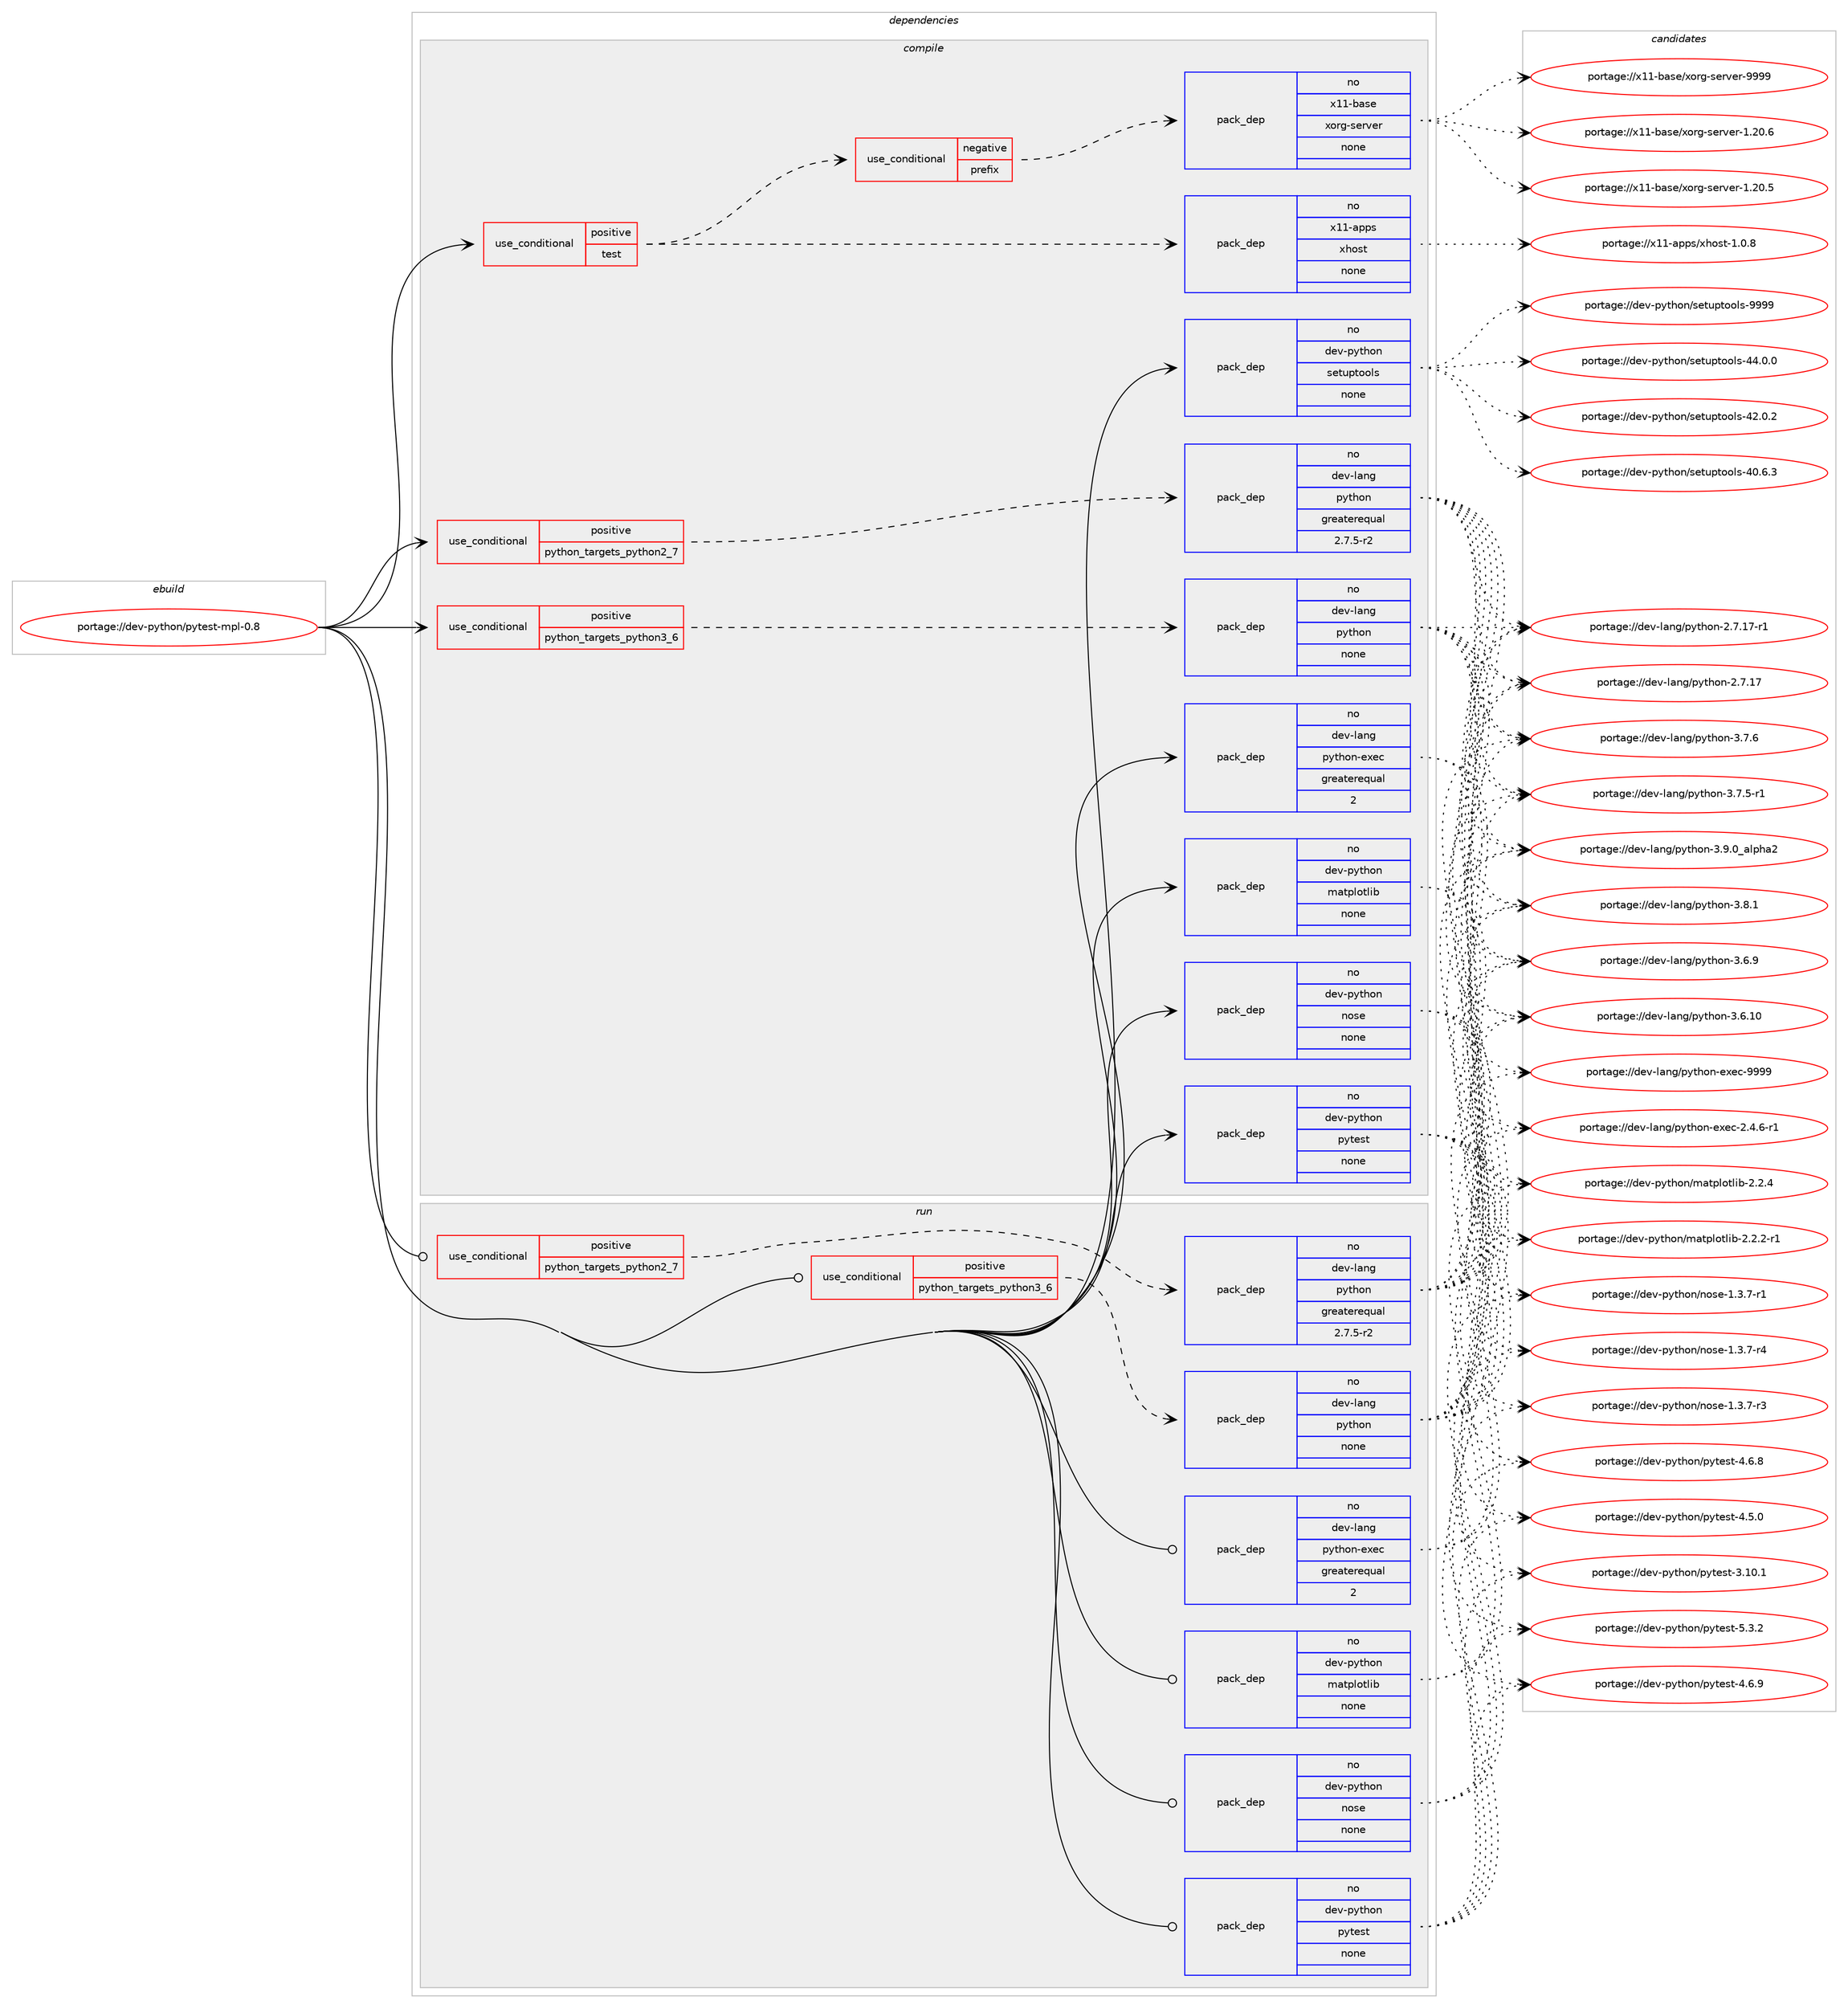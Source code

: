 digraph prolog {

# *************
# Graph options
# *************

newrank=true;
concentrate=true;
compound=true;
graph [rankdir=LR,fontname=Helvetica,fontsize=10,ranksep=1.5];#, ranksep=2.5, nodesep=0.2];
edge  [arrowhead=vee];
node  [fontname=Helvetica,fontsize=10];

# **********
# The ebuild
# **********

subgraph cluster_leftcol {
color=gray;
rank=same;
label=<<i>ebuild</i>>;
id [label="portage://dev-python/pytest-mpl-0.8", color=red, width=4, href="../dev-python/pytest-mpl-0.8.svg"];
}

# ****************
# The dependencies
# ****************

subgraph cluster_midcol {
color=gray;
label=<<i>dependencies</i>>;
subgraph cluster_compile {
fillcolor="#eeeeee";
style=filled;
label=<<i>compile</i>>;
subgraph cond108211 {
dependency433941 [label=<<TABLE BORDER="0" CELLBORDER="1" CELLSPACING="0" CELLPADDING="4"><TR><TD ROWSPAN="3" CELLPADDING="10">use_conditional</TD></TR><TR><TD>positive</TD></TR><TR><TD>python_targets_python2_7</TD></TR></TABLE>>, shape=none, color=red];
subgraph pack320809 {
dependency433942 [label=<<TABLE BORDER="0" CELLBORDER="1" CELLSPACING="0" CELLPADDING="4" WIDTH="220"><TR><TD ROWSPAN="6" CELLPADDING="30">pack_dep</TD></TR><TR><TD WIDTH="110">no</TD></TR><TR><TD>dev-lang</TD></TR><TR><TD>python</TD></TR><TR><TD>greaterequal</TD></TR><TR><TD>2.7.5-r2</TD></TR></TABLE>>, shape=none, color=blue];
}
dependency433941:e -> dependency433942:w [weight=20,style="dashed",arrowhead="vee"];
}
id:e -> dependency433941:w [weight=20,style="solid",arrowhead="vee"];
subgraph cond108212 {
dependency433943 [label=<<TABLE BORDER="0" CELLBORDER="1" CELLSPACING="0" CELLPADDING="4"><TR><TD ROWSPAN="3" CELLPADDING="10">use_conditional</TD></TR><TR><TD>positive</TD></TR><TR><TD>python_targets_python3_6</TD></TR></TABLE>>, shape=none, color=red];
subgraph pack320810 {
dependency433944 [label=<<TABLE BORDER="0" CELLBORDER="1" CELLSPACING="0" CELLPADDING="4" WIDTH="220"><TR><TD ROWSPAN="6" CELLPADDING="30">pack_dep</TD></TR><TR><TD WIDTH="110">no</TD></TR><TR><TD>dev-lang</TD></TR><TR><TD>python</TD></TR><TR><TD>none</TD></TR><TR><TD></TD></TR></TABLE>>, shape=none, color=blue];
}
dependency433943:e -> dependency433944:w [weight=20,style="dashed",arrowhead="vee"];
}
id:e -> dependency433943:w [weight=20,style="solid",arrowhead="vee"];
subgraph cond108213 {
dependency433945 [label=<<TABLE BORDER="0" CELLBORDER="1" CELLSPACING="0" CELLPADDING="4"><TR><TD ROWSPAN="3" CELLPADDING="10">use_conditional</TD></TR><TR><TD>positive</TD></TR><TR><TD>test</TD></TR></TABLE>>, shape=none, color=red];
subgraph cond108214 {
dependency433946 [label=<<TABLE BORDER="0" CELLBORDER="1" CELLSPACING="0" CELLPADDING="4"><TR><TD ROWSPAN="3" CELLPADDING="10">use_conditional</TD></TR><TR><TD>negative</TD></TR><TR><TD>prefix</TD></TR></TABLE>>, shape=none, color=red];
subgraph pack320811 {
dependency433947 [label=<<TABLE BORDER="0" CELLBORDER="1" CELLSPACING="0" CELLPADDING="4" WIDTH="220"><TR><TD ROWSPAN="6" CELLPADDING="30">pack_dep</TD></TR><TR><TD WIDTH="110">no</TD></TR><TR><TD>x11-base</TD></TR><TR><TD>xorg-server</TD></TR><TR><TD>none</TD></TR><TR><TD></TD></TR></TABLE>>, shape=none, color=blue];
}
dependency433946:e -> dependency433947:w [weight=20,style="dashed",arrowhead="vee"];
}
dependency433945:e -> dependency433946:w [weight=20,style="dashed",arrowhead="vee"];
subgraph pack320812 {
dependency433948 [label=<<TABLE BORDER="0" CELLBORDER="1" CELLSPACING="0" CELLPADDING="4" WIDTH="220"><TR><TD ROWSPAN="6" CELLPADDING="30">pack_dep</TD></TR><TR><TD WIDTH="110">no</TD></TR><TR><TD>x11-apps</TD></TR><TR><TD>xhost</TD></TR><TR><TD>none</TD></TR><TR><TD></TD></TR></TABLE>>, shape=none, color=blue];
}
dependency433945:e -> dependency433948:w [weight=20,style="dashed",arrowhead="vee"];
}
id:e -> dependency433945:w [weight=20,style="solid",arrowhead="vee"];
subgraph pack320813 {
dependency433949 [label=<<TABLE BORDER="0" CELLBORDER="1" CELLSPACING="0" CELLPADDING="4" WIDTH="220"><TR><TD ROWSPAN="6" CELLPADDING="30">pack_dep</TD></TR><TR><TD WIDTH="110">no</TD></TR><TR><TD>dev-lang</TD></TR><TR><TD>python-exec</TD></TR><TR><TD>greaterequal</TD></TR><TR><TD>2</TD></TR></TABLE>>, shape=none, color=blue];
}
id:e -> dependency433949:w [weight=20,style="solid",arrowhead="vee"];
subgraph pack320814 {
dependency433950 [label=<<TABLE BORDER="0" CELLBORDER="1" CELLSPACING="0" CELLPADDING="4" WIDTH="220"><TR><TD ROWSPAN="6" CELLPADDING="30">pack_dep</TD></TR><TR><TD WIDTH="110">no</TD></TR><TR><TD>dev-python</TD></TR><TR><TD>matplotlib</TD></TR><TR><TD>none</TD></TR><TR><TD></TD></TR></TABLE>>, shape=none, color=blue];
}
id:e -> dependency433950:w [weight=20,style="solid",arrowhead="vee"];
subgraph pack320815 {
dependency433951 [label=<<TABLE BORDER="0" CELLBORDER="1" CELLSPACING="0" CELLPADDING="4" WIDTH="220"><TR><TD ROWSPAN="6" CELLPADDING="30">pack_dep</TD></TR><TR><TD WIDTH="110">no</TD></TR><TR><TD>dev-python</TD></TR><TR><TD>nose</TD></TR><TR><TD>none</TD></TR><TR><TD></TD></TR></TABLE>>, shape=none, color=blue];
}
id:e -> dependency433951:w [weight=20,style="solid",arrowhead="vee"];
subgraph pack320816 {
dependency433952 [label=<<TABLE BORDER="0" CELLBORDER="1" CELLSPACING="0" CELLPADDING="4" WIDTH="220"><TR><TD ROWSPAN="6" CELLPADDING="30">pack_dep</TD></TR><TR><TD WIDTH="110">no</TD></TR><TR><TD>dev-python</TD></TR><TR><TD>pytest</TD></TR><TR><TD>none</TD></TR><TR><TD></TD></TR></TABLE>>, shape=none, color=blue];
}
id:e -> dependency433952:w [weight=20,style="solid",arrowhead="vee"];
subgraph pack320817 {
dependency433953 [label=<<TABLE BORDER="0" CELLBORDER="1" CELLSPACING="0" CELLPADDING="4" WIDTH="220"><TR><TD ROWSPAN="6" CELLPADDING="30">pack_dep</TD></TR><TR><TD WIDTH="110">no</TD></TR><TR><TD>dev-python</TD></TR><TR><TD>setuptools</TD></TR><TR><TD>none</TD></TR><TR><TD></TD></TR></TABLE>>, shape=none, color=blue];
}
id:e -> dependency433953:w [weight=20,style="solid",arrowhead="vee"];
}
subgraph cluster_compileandrun {
fillcolor="#eeeeee";
style=filled;
label=<<i>compile and run</i>>;
}
subgraph cluster_run {
fillcolor="#eeeeee";
style=filled;
label=<<i>run</i>>;
subgraph cond108215 {
dependency433954 [label=<<TABLE BORDER="0" CELLBORDER="1" CELLSPACING="0" CELLPADDING="4"><TR><TD ROWSPAN="3" CELLPADDING="10">use_conditional</TD></TR><TR><TD>positive</TD></TR><TR><TD>python_targets_python2_7</TD></TR></TABLE>>, shape=none, color=red];
subgraph pack320818 {
dependency433955 [label=<<TABLE BORDER="0" CELLBORDER="1" CELLSPACING="0" CELLPADDING="4" WIDTH="220"><TR><TD ROWSPAN="6" CELLPADDING="30">pack_dep</TD></TR><TR><TD WIDTH="110">no</TD></TR><TR><TD>dev-lang</TD></TR><TR><TD>python</TD></TR><TR><TD>greaterequal</TD></TR><TR><TD>2.7.5-r2</TD></TR></TABLE>>, shape=none, color=blue];
}
dependency433954:e -> dependency433955:w [weight=20,style="dashed",arrowhead="vee"];
}
id:e -> dependency433954:w [weight=20,style="solid",arrowhead="odot"];
subgraph cond108216 {
dependency433956 [label=<<TABLE BORDER="0" CELLBORDER="1" CELLSPACING="0" CELLPADDING="4"><TR><TD ROWSPAN="3" CELLPADDING="10">use_conditional</TD></TR><TR><TD>positive</TD></TR><TR><TD>python_targets_python3_6</TD></TR></TABLE>>, shape=none, color=red];
subgraph pack320819 {
dependency433957 [label=<<TABLE BORDER="0" CELLBORDER="1" CELLSPACING="0" CELLPADDING="4" WIDTH="220"><TR><TD ROWSPAN="6" CELLPADDING="30">pack_dep</TD></TR><TR><TD WIDTH="110">no</TD></TR><TR><TD>dev-lang</TD></TR><TR><TD>python</TD></TR><TR><TD>none</TD></TR><TR><TD></TD></TR></TABLE>>, shape=none, color=blue];
}
dependency433956:e -> dependency433957:w [weight=20,style="dashed",arrowhead="vee"];
}
id:e -> dependency433956:w [weight=20,style="solid",arrowhead="odot"];
subgraph pack320820 {
dependency433958 [label=<<TABLE BORDER="0" CELLBORDER="1" CELLSPACING="0" CELLPADDING="4" WIDTH="220"><TR><TD ROWSPAN="6" CELLPADDING="30">pack_dep</TD></TR><TR><TD WIDTH="110">no</TD></TR><TR><TD>dev-lang</TD></TR><TR><TD>python-exec</TD></TR><TR><TD>greaterequal</TD></TR><TR><TD>2</TD></TR></TABLE>>, shape=none, color=blue];
}
id:e -> dependency433958:w [weight=20,style="solid",arrowhead="odot"];
subgraph pack320821 {
dependency433959 [label=<<TABLE BORDER="0" CELLBORDER="1" CELLSPACING="0" CELLPADDING="4" WIDTH="220"><TR><TD ROWSPAN="6" CELLPADDING="30">pack_dep</TD></TR><TR><TD WIDTH="110">no</TD></TR><TR><TD>dev-python</TD></TR><TR><TD>matplotlib</TD></TR><TR><TD>none</TD></TR><TR><TD></TD></TR></TABLE>>, shape=none, color=blue];
}
id:e -> dependency433959:w [weight=20,style="solid",arrowhead="odot"];
subgraph pack320822 {
dependency433960 [label=<<TABLE BORDER="0" CELLBORDER="1" CELLSPACING="0" CELLPADDING="4" WIDTH="220"><TR><TD ROWSPAN="6" CELLPADDING="30">pack_dep</TD></TR><TR><TD WIDTH="110">no</TD></TR><TR><TD>dev-python</TD></TR><TR><TD>nose</TD></TR><TR><TD>none</TD></TR><TR><TD></TD></TR></TABLE>>, shape=none, color=blue];
}
id:e -> dependency433960:w [weight=20,style="solid",arrowhead="odot"];
subgraph pack320823 {
dependency433961 [label=<<TABLE BORDER="0" CELLBORDER="1" CELLSPACING="0" CELLPADDING="4" WIDTH="220"><TR><TD ROWSPAN="6" CELLPADDING="30">pack_dep</TD></TR><TR><TD WIDTH="110">no</TD></TR><TR><TD>dev-python</TD></TR><TR><TD>pytest</TD></TR><TR><TD>none</TD></TR><TR><TD></TD></TR></TABLE>>, shape=none, color=blue];
}
id:e -> dependency433961:w [weight=20,style="solid",arrowhead="odot"];
}
}

# **************
# The candidates
# **************

subgraph cluster_choices {
rank=same;
color=gray;
label=<<i>candidates</i>>;

subgraph choice320809 {
color=black;
nodesep=1;
choice10010111845108971101034711212111610411111045514657464895971081121049750 [label="portage://dev-lang/python-3.9.0_alpha2", color=red, width=4,href="../dev-lang/python-3.9.0_alpha2.svg"];
choice100101118451089711010347112121116104111110455146564649 [label="portage://dev-lang/python-3.8.1", color=red, width=4,href="../dev-lang/python-3.8.1.svg"];
choice100101118451089711010347112121116104111110455146554654 [label="portage://dev-lang/python-3.7.6", color=red, width=4,href="../dev-lang/python-3.7.6.svg"];
choice1001011184510897110103471121211161041111104551465546534511449 [label="portage://dev-lang/python-3.7.5-r1", color=red, width=4,href="../dev-lang/python-3.7.5-r1.svg"];
choice100101118451089711010347112121116104111110455146544657 [label="portage://dev-lang/python-3.6.9", color=red, width=4,href="../dev-lang/python-3.6.9.svg"];
choice10010111845108971101034711212111610411111045514654464948 [label="portage://dev-lang/python-3.6.10", color=red, width=4,href="../dev-lang/python-3.6.10.svg"];
choice100101118451089711010347112121116104111110455046554649554511449 [label="portage://dev-lang/python-2.7.17-r1", color=red, width=4,href="../dev-lang/python-2.7.17-r1.svg"];
choice10010111845108971101034711212111610411111045504655464955 [label="portage://dev-lang/python-2.7.17", color=red, width=4,href="../dev-lang/python-2.7.17.svg"];
dependency433942:e -> choice10010111845108971101034711212111610411111045514657464895971081121049750:w [style=dotted,weight="100"];
dependency433942:e -> choice100101118451089711010347112121116104111110455146564649:w [style=dotted,weight="100"];
dependency433942:e -> choice100101118451089711010347112121116104111110455146554654:w [style=dotted,weight="100"];
dependency433942:e -> choice1001011184510897110103471121211161041111104551465546534511449:w [style=dotted,weight="100"];
dependency433942:e -> choice100101118451089711010347112121116104111110455146544657:w [style=dotted,weight="100"];
dependency433942:e -> choice10010111845108971101034711212111610411111045514654464948:w [style=dotted,weight="100"];
dependency433942:e -> choice100101118451089711010347112121116104111110455046554649554511449:w [style=dotted,weight="100"];
dependency433942:e -> choice10010111845108971101034711212111610411111045504655464955:w [style=dotted,weight="100"];
}
subgraph choice320810 {
color=black;
nodesep=1;
choice10010111845108971101034711212111610411111045514657464895971081121049750 [label="portage://dev-lang/python-3.9.0_alpha2", color=red, width=4,href="../dev-lang/python-3.9.0_alpha2.svg"];
choice100101118451089711010347112121116104111110455146564649 [label="portage://dev-lang/python-3.8.1", color=red, width=4,href="../dev-lang/python-3.8.1.svg"];
choice100101118451089711010347112121116104111110455146554654 [label="portage://dev-lang/python-3.7.6", color=red, width=4,href="../dev-lang/python-3.7.6.svg"];
choice1001011184510897110103471121211161041111104551465546534511449 [label="portage://dev-lang/python-3.7.5-r1", color=red, width=4,href="../dev-lang/python-3.7.5-r1.svg"];
choice100101118451089711010347112121116104111110455146544657 [label="portage://dev-lang/python-3.6.9", color=red, width=4,href="../dev-lang/python-3.6.9.svg"];
choice10010111845108971101034711212111610411111045514654464948 [label="portage://dev-lang/python-3.6.10", color=red, width=4,href="../dev-lang/python-3.6.10.svg"];
choice100101118451089711010347112121116104111110455046554649554511449 [label="portage://dev-lang/python-2.7.17-r1", color=red, width=4,href="../dev-lang/python-2.7.17-r1.svg"];
choice10010111845108971101034711212111610411111045504655464955 [label="portage://dev-lang/python-2.7.17", color=red, width=4,href="../dev-lang/python-2.7.17.svg"];
dependency433944:e -> choice10010111845108971101034711212111610411111045514657464895971081121049750:w [style=dotted,weight="100"];
dependency433944:e -> choice100101118451089711010347112121116104111110455146564649:w [style=dotted,weight="100"];
dependency433944:e -> choice100101118451089711010347112121116104111110455146554654:w [style=dotted,weight="100"];
dependency433944:e -> choice1001011184510897110103471121211161041111104551465546534511449:w [style=dotted,weight="100"];
dependency433944:e -> choice100101118451089711010347112121116104111110455146544657:w [style=dotted,weight="100"];
dependency433944:e -> choice10010111845108971101034711212111610411111045514654464948:w [style=dotted,weight="100"];
dependency433944:e -> choice100101118451089711010347112121116104111110455046554649554511449:w [style=dotted,weight="100"];
dependency433944:e -> choice10010111845108971101034711212111610411111045504655464955:w [style=dotted,weight="100"];
}
subgraph choice320811 {
color=black;
nodesep=1;
choice120494945989711510147120111114103451151011141181011144557575757 [label="portage://x11-base/xorg-server-9999", color=red, width=4,href="../x11-base/xorg-server-9999.svg"];
choice1204949459897115101471201111141034511510111411810111445494650484654 [label="portage://x11-base/xorg-server-1.20.6", color=red, width=4,href="../x11-base/xorg-server-1.20.6.svg"];
choice1204949459897115101471201111141034511510111411810111445494650484653 [label="portage://x11-base/xorg-server-1.20.5", color=red, width=4,href="../x11-base/xorg-server-1.20.5.svg"];
dependency433947:e -> choice120494945989711510147120111114103451151011141181011144557575757:w [style=dotted,weight="100"];
dependency433947:e -> choice1204949459897115101471201111141034511510111411810111445494650484654:w [style=dotted,weight="100"];
dependency433947:e -> choice1204949459897115101471201111141034511510111411810111445494650484653:w [style=dotted,weight="100"];
}
subgraph choice320812 {
color=black;
nodesep=1;
choice1204949459711211211547120104111115116454946484656 [label="portage://x11-apps/xhost-1.0.8", color=red, width=4,href="../x11-apps/xhost-1.0.8.svg"];
dependency433948:e -> choice1204949459711211211547120104111115116454946484656:w [style=dotted,weight="100"];
}
subgraph choice320813 {
color=black;
nodesep=1;
choice10010111845108971101034711212111610411111045101120101994557575757 [label="portage://dev-lang/python-exec-9999", color=red, width=4,href="../dev-lang/python-exec-9999.svg"];
choice10010111845108971101034711212111610411111045101120101994550465246544511449 [label="portage://dev-lang/python-exec-2.4.6-r1", color=red, width=4,href="../dev-lang/python-exec-2.4.6-r1.svg"];
dependency433949:e -> choice10010111845108971101034711212111610411111045101120101994557575757:w [style=dotted,weight="100"];
dependency433949:e -> choice10010111845108971101034711212111610411111045101120101994550465246544511449:w [style=dotted,weight="100"];
}
subgraph choice320814 {
color=black;
nodesep=1;
choice10010111845112121116104111110471099711611210811111610810598455046504652 [label="portage://dev-python/matplotlib-2.2.4", color=red, width=4,href="../dev-python/matplotlib-2.2.4.svg"];
choice100101118451121211161041111104710997116112108111116108105984550465046504511449 [label="portage://dev-python/matplotlib-2.2.2-r1", color=red, width=4,href="../dev-python/matplotlib-2.2.2-r1.svg"];
dependency433950:e -> choice10010111845112121116104111110471099711611210811111610810598455046504652:w [style=dotted,weight="100"];
dependency433950:e -> choice100101118451121211161041111104710997116112108111116108105984550465046504511449:w [style=dotted,weight="100"];
}
subgraph choice320815 {
color=black;
nodesep=1;
choice10010111845112121116104111110471101111151014549465146554511452 [label="portage://dev-python/nose-1.3.7-r4", color=red, width=4,href="../dev-python/nose-1.3.7-r4.svg"];
choice10010111845112121116104111110471101111151014549465146554511451 [label="portage://dev-python/nose-1.3.7-r3", color=red, width=4,href="../dev-python/nose-1.3.7-r3.svg"];
choice10010111845112121116104111110471101111151014549465146554511449 [label="portage://dev-python/nose-1.3.7-r1", color=red, width=4,href="../dev-python/nose-1.3.7-r1.svg"];
dependency433951:e -> choice10010111845112121116104111110471101111151014549465146554511452:w [style=dotted,weight="100"];
dependency433951:e -> choice10010111845112121116104111110471101111151014549465146554511451:w [style=dotted,weight="100"];
dependency433951:e -> choice10010111845112121116104111110471101111151014549465146554511449:w [style=dotted,weight="100"];
}
subgraph choice320816 {
color=black;
nodesep=1;
choice1001011184511212111610411111047112121116101115116455346514650 [label="portage://dev-python/pytest-5.3.2", color=red, width=4,href="../dev-python/pytest-5.3.2.svg"];
choice1001011184511212111610411111047112121116101115116455246544657 [label="portage://dev-python/pytest-4.6.9", color=red, width=4,href="../dev-python/pytest-4.6.9.svg"];
choice1001011184511212111610411111047112121116101115116455246544656 [label="portage://dev-python/pytest-4.6.8", color=red, width=4,href="../dev-python/pytest-4.6.8.svg"];
choice1001011184511212111610411111047112121116101115116455246534648 [label="portage://dev-python/pytest-4.5.0", color=red, width=4,href="../dev-python/pytest-4.5.0.svg"];
choice100101118451121211161041111104711212111610111511645514649484649 [label="portage://dev-python/pytest-3.10.1", color=red, width=4,href="../dev-python/pytest-3.10.1.svg"];
dependency433952:e -> choice1001011184511212111610411111047112121116101115116455346514650:w [style=dotted,weight="100"];
dependency433952:e -> choice1001011184511212111610411111047112121116101115116455246544657:w [style=dotted,weight="100"];
dependency433952:e -> choice1001011184511212111610411111047112121116101115116455246544656:w [style=dotted,weight="100"];
dependency433952:e -> choice1001011184511212111610411111047112121116101115116455246534648:w [style=dotted,weight="100"];
dependency433952:e -> choice100101118451121211161041111104711212111610111511645514649484649:w [style=dotted,weight="100"];
}
subgraph choice320817 {
color=black;
nodesep=1;
choice10010111845112121116104111110471151011161171121161111111081154557575757 [label="portage://dev-python/setuptools-9999", color=red, width=4,href="../dev-python/setuptools-9999.svg"];
choice100101118451121211161041111104711510111611711211611111110811545525246484648 [label="portage://dev-python/setuptools-44.0.0", color=red, width=4,href="../dev-python/setuptools-44.0.0.svg"];
choice100101118451121211161041111104711510111611711211611111110811545525046484650 [label="portage://dev-python/setuptools-42.0.2", color=red, width=4,href="../dev-python/setuptools-42.0.2.svg"];
choice100101118451121211161041111104711510111611711211611111110811545524846544651 [label="portage://dev-python/setuptools-40.6.3", color=red, width=4,href="../dev-python/setuptools-40.6.3.svg"];
dependency433953:e -> choice10010111845112121116104111110471151011161171121161111111081154557575757:w [style=dotted,weight="100"];
dependency433953:e -> choice100101118451121211161041111104711510111611711211611111110811545525246484648:w [style=dotted,weight="100"];
dependency433953:e -> choice100101118451121211161041111104711510111611711211611111110811545525046484650:w [style=dotted,weight="100"];
dependency433953:e -> choice100101118451121211161041111104711510111611711211611111110811545524846544651:w [style=dotted,weight="100"];
}
subgraph choice320818 {
color=black;
nodesep=1;
choice10010111845108971101034711212111610411111045514657464895971081121049750 [label="portage://dev-lang/python-3.9.0_alpha2", color=red, width=4,href="../dev-lang/python-3.9.0_alpha2.svg"];
choice100101118451089711010347112121116104111110455146564649 [label="portage://dev-lang/python-3.8.1", color=red, width=4,href="../dev-lang/python-3.8.1.svg"];
choice100101118451089711010347112121116104111110455146554654 [label="portage://dev-lang/python-3.7.6", color=red, width=4,href="../dev-lang/python-3.7.6.svg"];
choice1001011184510897110103471121211161041111104551465546534511449 [label="portage://dev-lang/python-3.7.5-r1", color=red, width=4,href="../dev-lang/python-3.7.5-r1.svg"];
choice100101118451089711010347112121116104111110455146544657 [label="portage://dev-lang/python-3.6.9", color=red, width=4,href="../dev-lang/python-3.6.9.svg"];
choice10010111845108971101034711212111610411111045514654464948 [label="portage://dev-lang/python-3.6.10", color=red, width=4,href="../dev-lang/python-3.6.10.svg"];
choice100101118451089711010347112121116104111110455046554649554511449 [label="portage://dev-lang/python-2.7.17-r1", color=red, width=4,href="../dev-lang/python-2.7.17-r1.svg"];
choice10010111845108971101034711212111610411111045504655464955 [label="portage://dev-lang/python-2.7.17", color=red, width=4,href="../dev-lang/python-2.7.17.svg"];
dependency433955:e -> choice10010111845108971101034711212111610411111045514657464895971081121049750:w [style=dotted,weight="100"];
dependency433955:e -> choice100101118451089711010347112121116104111110455146564649:w [style=dotted,weight="100"];
dependency433955:e -> choice100101118451089711010347112121116104111110455146554654:w [style=dotted,weight="100"];
dependency433955:e -> choice1001011184510897110103471121211161041111104551465546534511449:w [style=dotted,weight="100"];
dependency433955:e -> choice100101118451089711010347112121116104111110455146544657:w [style=dotted,weight="100"];
dependency433955:e -> choice10010111845108971101034711212111610411111045514654464948:w [style=dotted,weight="100"];
dependency433955:e -> choice100101118451089711010347112121116104111110455046554649554511449:w [style=dotted,weight="100"];
dependency433955:e -> choice10010111845108971101034711212111610411111045504655464955:w [style=dotted,weight="100"];
}
subgraph choice320819 {
color=black;
nodesep=1;
choice10010111845108971101034711212111610411111045514657464895971081121049750 [label="portage://dev-lang/python-3.9.0_alpha2", color=red, width=4,href="../dev-lang/python-3.9.0_alpha2.svg"];
choice100101118451089711010347112121116104111110455146564649 [label="portage://dev-lang/python-3.8.1", color=red, width=4,href="../dev-lang/python-3.8.1.svg"];
choice100101118451089711010347112121116104111110455146554654 [label="portage://dev-lang/python-3.7.6", color=red, width=4,href="../dev-lang/python-3.7.6.svg"];
choice1001011184510897110103471121211161041111104551465546534511449 [label="portage://dev-lang/python-3.7.5-r1", color=red, width=4,href="../dev-lang/python-3.7.5-r1.svg"];
choice100101118451089711010347112121116104111110455146544657 [label="portage://dev-lang/python-3.6.9", color=red, width=4,href="../dev-lang/python-3.6.9.svg"];
choice10010111845108971101034711212111610411111045514654464948 [label="portage://dev-lang/python-3.6.10", color=red, width=4,href="../dev-lang/python-3.6.10.svg"];
choice100101118451089711010347112121116104111110455046554649554511449 [label="portage://dev-lang/python-2.7.17-r1", color=red, width=4,href="../dev-lang/python-2.7.17-r1.svg"];
choice10010111845108971101034711212111610411111045504655464955 [label="portage://dev-lang/python-2.7.17", color=red, width=4,href="../dev-lang/python-2.7.17.svg"];
dependency433957:e -> choice10010111845108971101034711212111610411111045514657464895971081121049750:w [style=dotted,weight="100"];
dependency433957:e -> choice100101118451089711010347112121116104111110455146564649:w [style=dotted,weight="100"];
dependency433957:e -> choice100101118451089711010347112121116104111110455146554654:w [style=dotted,weight="100"];
dependency433957:e -> choice1001011184510897110103471121211161041111104551465546534511449:w [style=dotted,weight="100"];
dependency433957:e -> choice100101118451089711010347112121116104111110455146544657:w [style=dotted,weight="100"];
dependency433957:e -> choice10010111845108971101034711212111610411111045514654464948:w [style=dotted,weight="100"];
dependency433957:e -> choice100101118451089711010347112121116104111110455046554649554511449:w [style=dotted,weight="100"];
dependency433957:e -> choice10010111845108971101034711212111610411111045504655464955:w [style=dotted,weight="100"];
}
subgraph choice320820 {
color=black;
nodesep=1;
choice10010111845108971101034711212111610411111045101120101994557575757 [label="portage://dev-lang/python-exec-9999", color=red, width=4,href="../dev-lang/python-exec-9999.svg"];
choice10010111845108971101034711212111610411111045101120101994550465246544511449 [label="portage://dev-lang/python-exec-2.4.6-r1", color=red, width=4,href="../dev-lang/python-exec-2.4.6-r1.svg"];
dependency433958:e -> choice10010111845108971101034711212111610411111045101120101994557575757:w [style=dotted,weight="100"];
dependency433958:e -> choice10010111845108971101034711212111610411111045101120101994550465246544511449:w [style=dotted,weight="100"];
}
subgraph choice320821 {
color=black;
nodesep=1;
choice10010111845112121116104111110471099711611210811111610810598455046504652 [label="portage://dev-python/matplotlib-2.2.4", color=red, width=4,href="../dev-python/matplotlib-2.2.4.svg"];
choice100101118451121211161041111104710997116112108111116108105984550465046504511449 [label="portage://dev-python/matplotlib-2.2.2-r1", color=red, width=4,href="../dev-python/matplotlib-2.2.2-r1.svg"];
dependency433959:e -> choice10010111845112121116104111110471099711611210811111610810598455046504652:w [style=dotted,weight="100"];
dependency433959:e -> choice100101118451121211161041111104710997116112108111116108105984550465046504511449:w [style=dotted,weight="100"];
}
subgraph choice320822 {
color=black;
nodesep=1;
choice10010111845112121116104111110471101111151014549465146554511452 [label="portage://dev-python/nose-1.3.7-r4", color=red, width=4,href="../dev-python/nose-1.3.7-r4.svg"];
choice10010111845112121116104111110471101111151014549465146554511451 [label="portage://dev-python/nose-1.3.7-r3", color=red, width=4,href="../dev-python/nose-1.3.7-r3.svg"];
choice10010111845112121116104111110471101111151014549465146554511449 [label="portage://dev-python/nose-1.3.7-r1", color=red, width=4,href="../dev-python/nose-1.3.7-r1.svg"];
dependency433960:e -> choice10010111845112121116104111110471101111151014549465146554511452:w [style=dotted,weight="100"];
dependency433960:e -> choice10010111845112121116104111110471101111151014549465146554511451:w [style=dotted,weight="100"];
dependency433960:e -> choice10010111845112121116104111110471101111151014549465146554511449:w [style=dotted,weight="100"];
}
subgraph choice320823 {
color=black;
nodesep=1;
choice1001011184511212111610411111047112121116101115116455346514650 [label="portage://dev-python/pytest-5.3.2", color=red, width=4,href="../dev-python/pytest-5.3.2.svg"];
choice1001011184511212111610411111047112121116101115116455246544657 [label="portage://dev-python/pytest-4.6.9", color=red, width=4,href="../dev-python/pytest-4.6.9.svg"];
choice1001011184511212111610411111047112121116101115116455246544656 [label="portage://dev-python/pytest-4.6.8", color=red, width=4,href="../dev-python/pytest-4.6.8.svg"];
choice1001011184511212111610411111047112121116101115116455246534648 [label="portage://dev-python/pytest-4.5.0", color=red, width=4,href="../dev-python/pytest-4.5.0.svg"];
choice100101118451121211161041111104711212111610111511645514649484649 [label="portage://dev-python/pytest-3.10.1", color=red, width=4,href="../dev-python/pytest-3.10.1.svg"];
dependency433961:e -> choice1001011184511212111610411111047112121116101115116455346514650:w [style=dotted,weight="100"];
dependency433961:e -> choice1001011184511212111610411111047112121116101115116455246544657:w [style=dotted,weight="100"];
dependency433961:e -> choice1001011184511212111610411111047112121116101115116455246544656:w [style=dotted,weight="100"];
dependency433961:e -> choice1001011184511212111610411111047112121116101115116455246534648:w [style=dotted,weight="100"];
dependency433961:e -> choice100101118451121211161041111104711212111610111511645514649484649:w [style=dotted,weight="100"];
}
}

}
